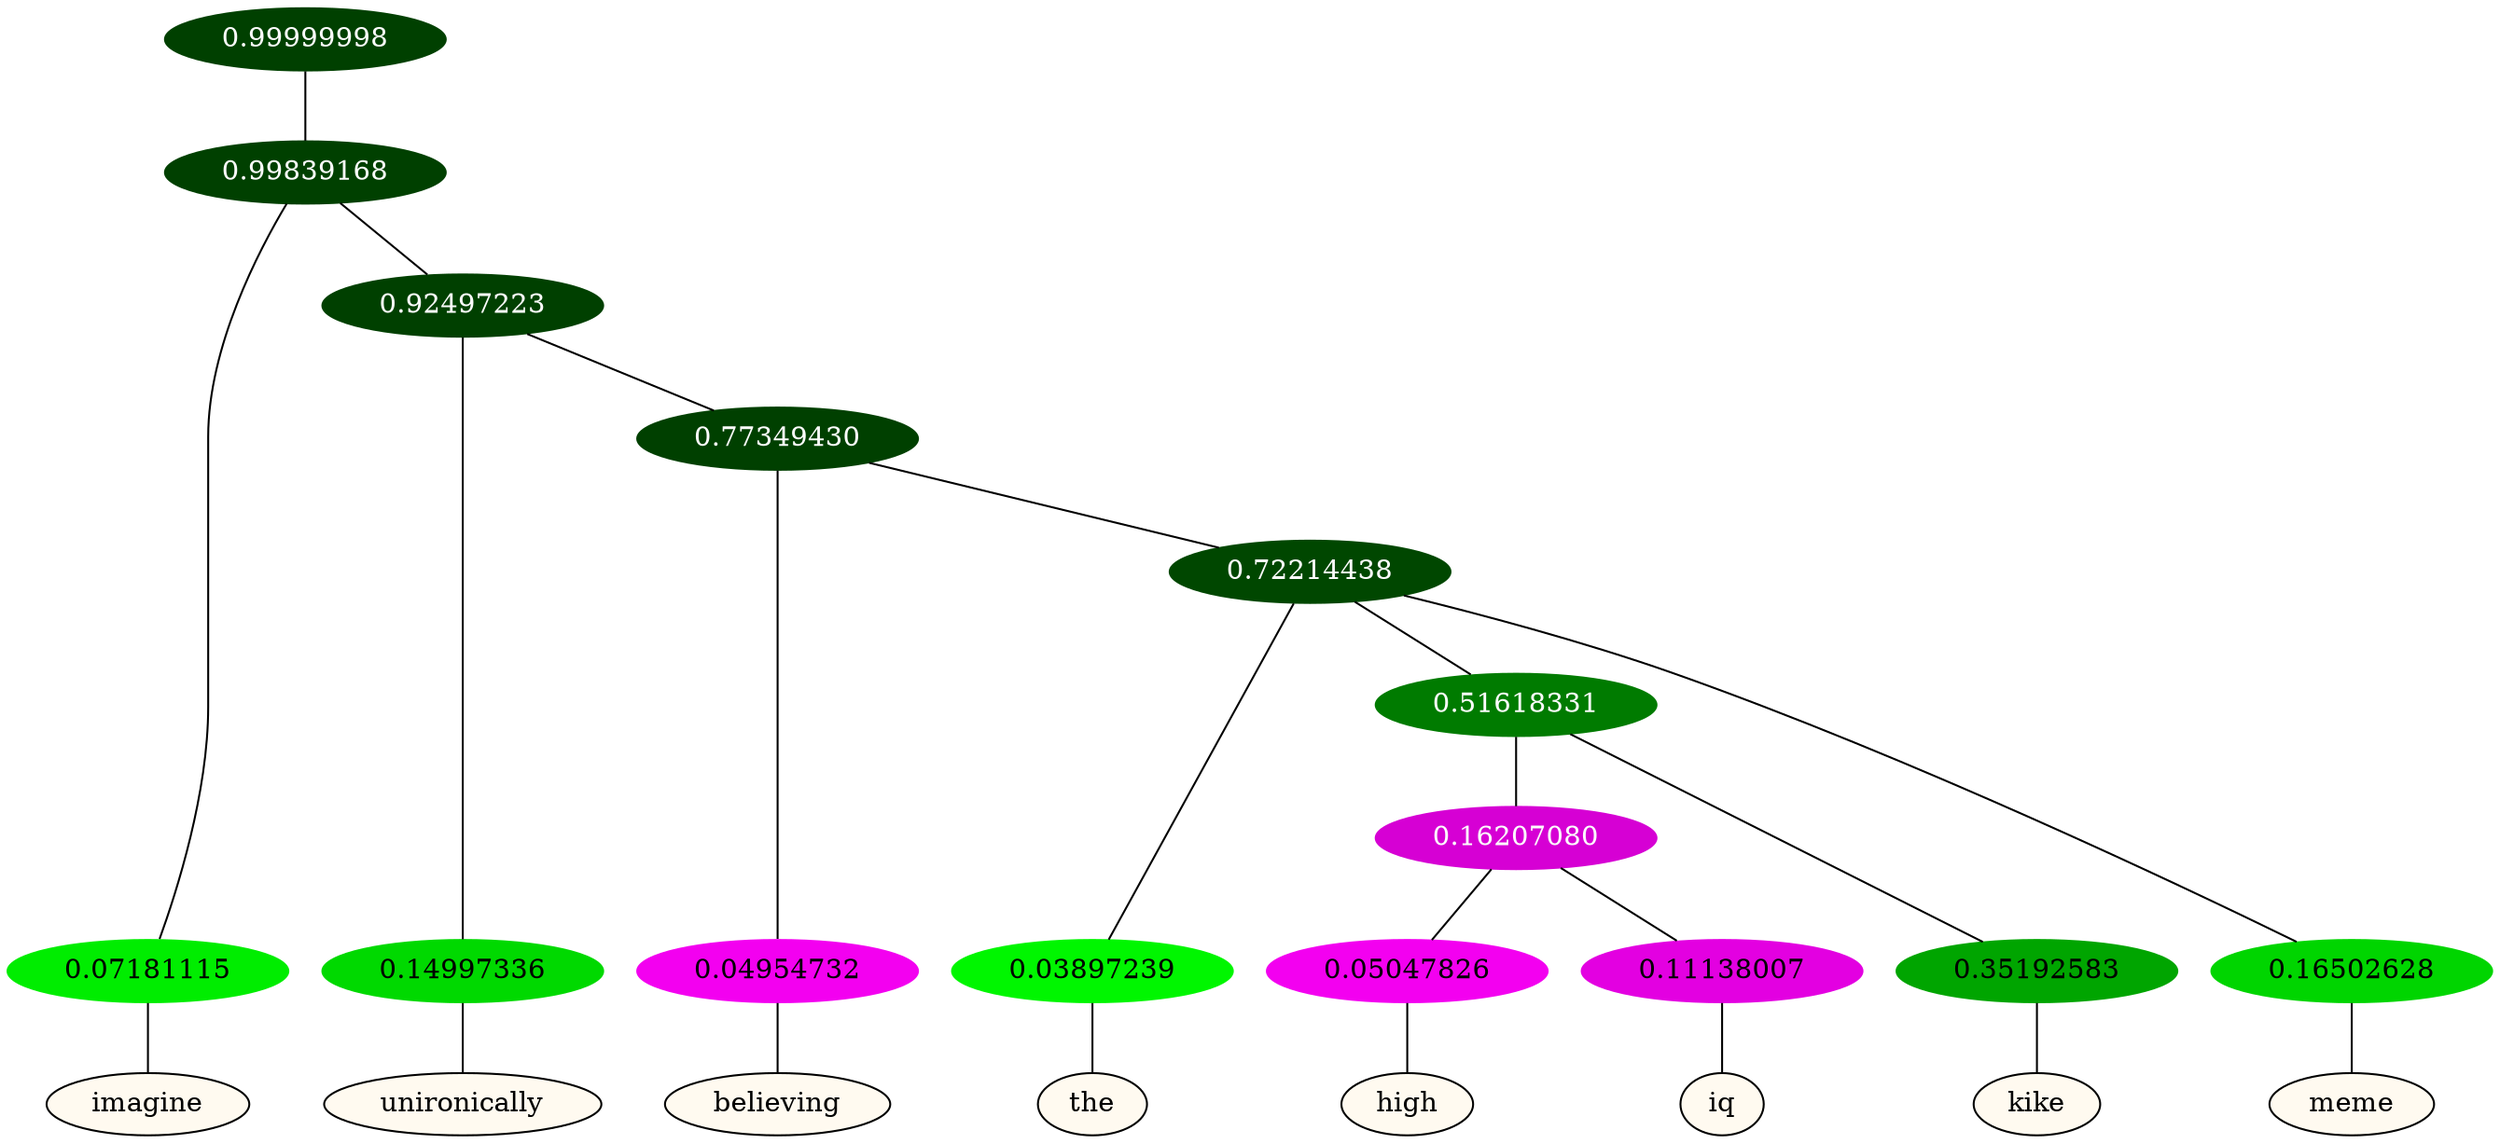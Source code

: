 graph {
	node [format=png height=0.15 nodesep=0.001 ordering=out overlap=prism overlap_scaling=0.01 ranksep=0.001 ratio=0.2 style=filled width=0.15]
	{
		rank=same
		a_w_2 [label=imagine color=black fillcolor=floralwhite style="filled,solid"]
		a_w_4 [label=unironically color=black fillcolor=floralwhite style="filled,solid"]
		a_w_6 [label=believing color=black fillcolor=floralwhite style="filled,solid"]
		a_w_8 [label=the color=black fillcolor=floralwhite style="filled,solid"]
		a_w_13 [label=high color=black fillcolor=floralwhite style="filled,solid"]
		a_w_14 [label=iq color=black fillcolor=floralwhite style="filled,solid"]
		a_w_12 [label=kike color=black fillcolor=floralwhite style="filled,solid"]
		a_w_10 [label=meme color=black fillcolor=floralwhite style="filled,solid"]
	}
	a_n_2 -- a_w_2
	a_n_4 -- a_w_4
	a_n_6 -- a_w_6
	a_n_8 -- a_w_8
	a_n_13 -- a_w_13
	a_n_14 -- a_w_14
	a_n_12 -- a_w_12
	a_n_10 -- a_w_10
	{
		rank=same
		a_n_2 [label=0.07181115 color="0.334 1.000 0.928" fontcolor=black]
		a_n_4 [label=0.14997336 color="0.334 1.000 0.850" fontcolor=black]
		a_n_6 [label=0.04954732 color="0.835 1.000 0.950" fontcolor=black]
		a_n_8 [label=0.03897239 color="0.334 1.000 0.961" fontcolor=black]
		a_n_13 [label=0.05047826 color="0.835 1.000 0.950" fontcolor=black]
		a_n_14 [label=0.11138007 color="0.835 1.000 0.889" fontcolor=black]
		a_n_12 [label=0.35192583 color="0.334 1.000 0.648" fontcolor=black]
		a_n_10 [label=0.16502628 color="0.334 1.000 0.835" fontcolor=black]
	}
	a_n_0 [label=0.99999998 color="0.334 1.000 0.250" fontcolor=grey99]
	a_n_1 [label=0.99839168 color="0.334 1.000 0.250" fontcolor=grey99]
	a_n_0 -- a_n_1
	a_n_1 -- a_n_2
	a_n_3 [label=0.92497223 color="0.334 1.000 0.250" fontcolor=grey99]
	a_n_1 -- a_n_3
	a_n_3 -- a_n_4
	a_n_5 [label=0.77349430 color="0.334 1.000 0.250" fontcolor=grey99]
	a_n_3 -- a_n_5
	a_n_5 -- a_n_6
	a_n_7 [label=0.72214438 color="0.334 1.000 0.278" fontcolor=grey99]
	a_n_5 -- a_n_7
	a_n_7 -- a_n_8
	a_n_9 [label=0.51618331 color="0.334 1.000 0.484" fontcolor=grey99]
	a_n_7 -- a_n_9
	a_n_7 -- a_n_10
	a_n_11 [label=0.16207080 color="0.835 1.000 0.838" fontcolor=grey99]
	a_n_9 -- a_n_11
	a_n_9 -- a_n_12
	a_n_11 -- a_n_13
	a_n_11 -- a_n_14
}
